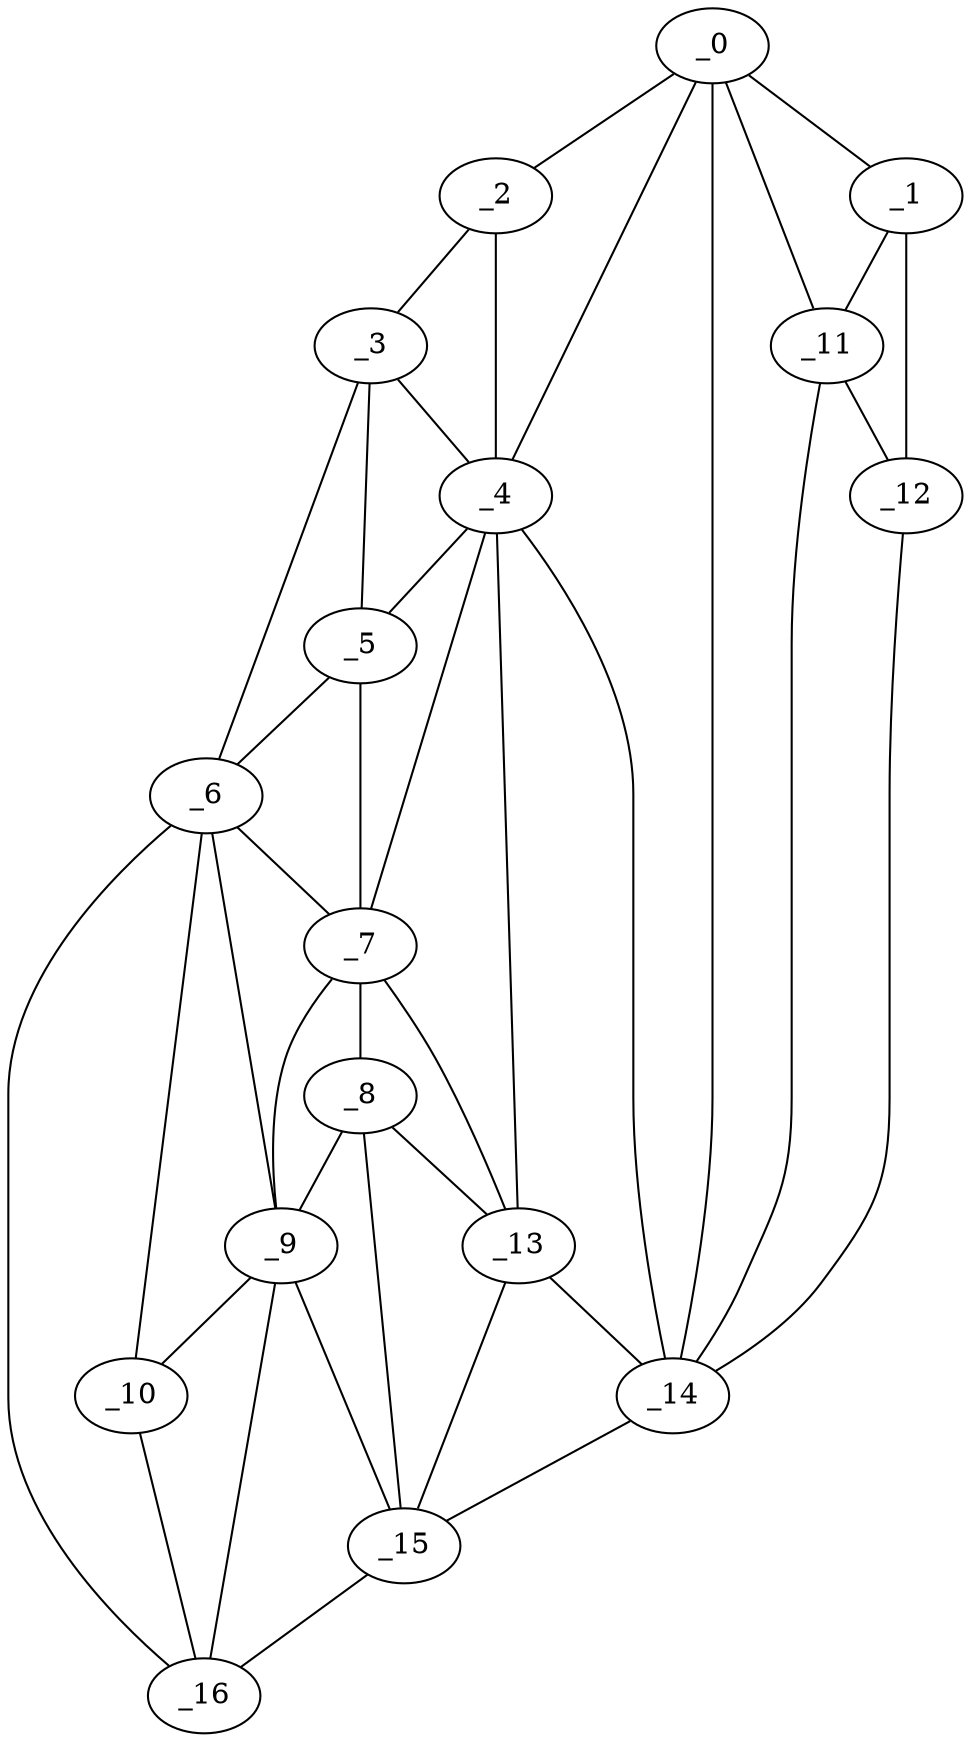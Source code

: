 graph "obj24__70.gxl" {
	_0	 [x=42,
		y=29];
	_1	 [x=44,
		y=7];
	_0 -- _1	 [valence=1];
	_2	 [x=47,
		y=71];
	_0 -- _2	 [valence=1];
	_4	 [x=52,
		y=72];
	_0 -- _4	 [valence=2];
	_11	 [x=89,
		y=29];
	_0 -- _11	 [valence=2];
	_14	 [x=93,
		y=49];
	_0 -- _14	 [valence=2];
	_1 -- _11	 [valence=2];
	_12	 [x=90,
		y=9];
	_1 -- _12	 [valence=1];
	_3	 [x=50,
		y=79];
	_2 -- _3	 [valence=1];
	_2 -- _4	 [valence=2];
	_3 -- _4	 [valence=1];
	_5	 [x=54,
		y=80];
	_3 -- _5	 [valence=2];
	_6	 [x=70,
		y=110];
	_3 -- _6	 [valence=1];
	_4 -- _5	 [valence=1];
	_7	 [x=71,
		y=87];
	_4 -- _7	 [valence=2];
	_13	 [x=92,
		y=57];
	_4 -- _13	 [valence=1];
	_4 -- _14	 [valence=2];
	_5 -- _6	 [valence=1];
	_5 -- _7	 [valence=2];
	_6 -- _7	 [valence=2];
	_9	 [x=86,
		y=94];
	_6 -- _9	 [valence=2];
	_10	 [x=86,
		y=106];
	_6 -- _10	 [valence=2];
	_16	 [x=93,
		y=118];
	_6 -- _16	 [valence=1];
	_8	 [x=86,
		y=83];
	_7 -- _8	 [valence=2];
	_7 -- _9	 [valence=2];
	_7 -- _13	 [valence=2];
	_8 -- _9	 [valence=2];
	_8 -- _13	 [valence=2];
	_15	 [x=93,
		y=76];
	_8 -- _15	 [valence=2];
	_9 -- _10	 [valence=2];
	_9 -- _15	 [valence=2];
	_9 -- _16	 [valence=2];
	_10 -- _16	 [valence=1];
	_11 -- _12	 [valence=2];
	_11 -- _14	 [valence=2];
	_12 -- _14	 [valence=1];
	_13 -- _14	 [valence=2];
	_13 -- _15	 [valence=2];
	_14 -- _15	 [valence=1];
	_15 -- _16	 [valence=1];
}
